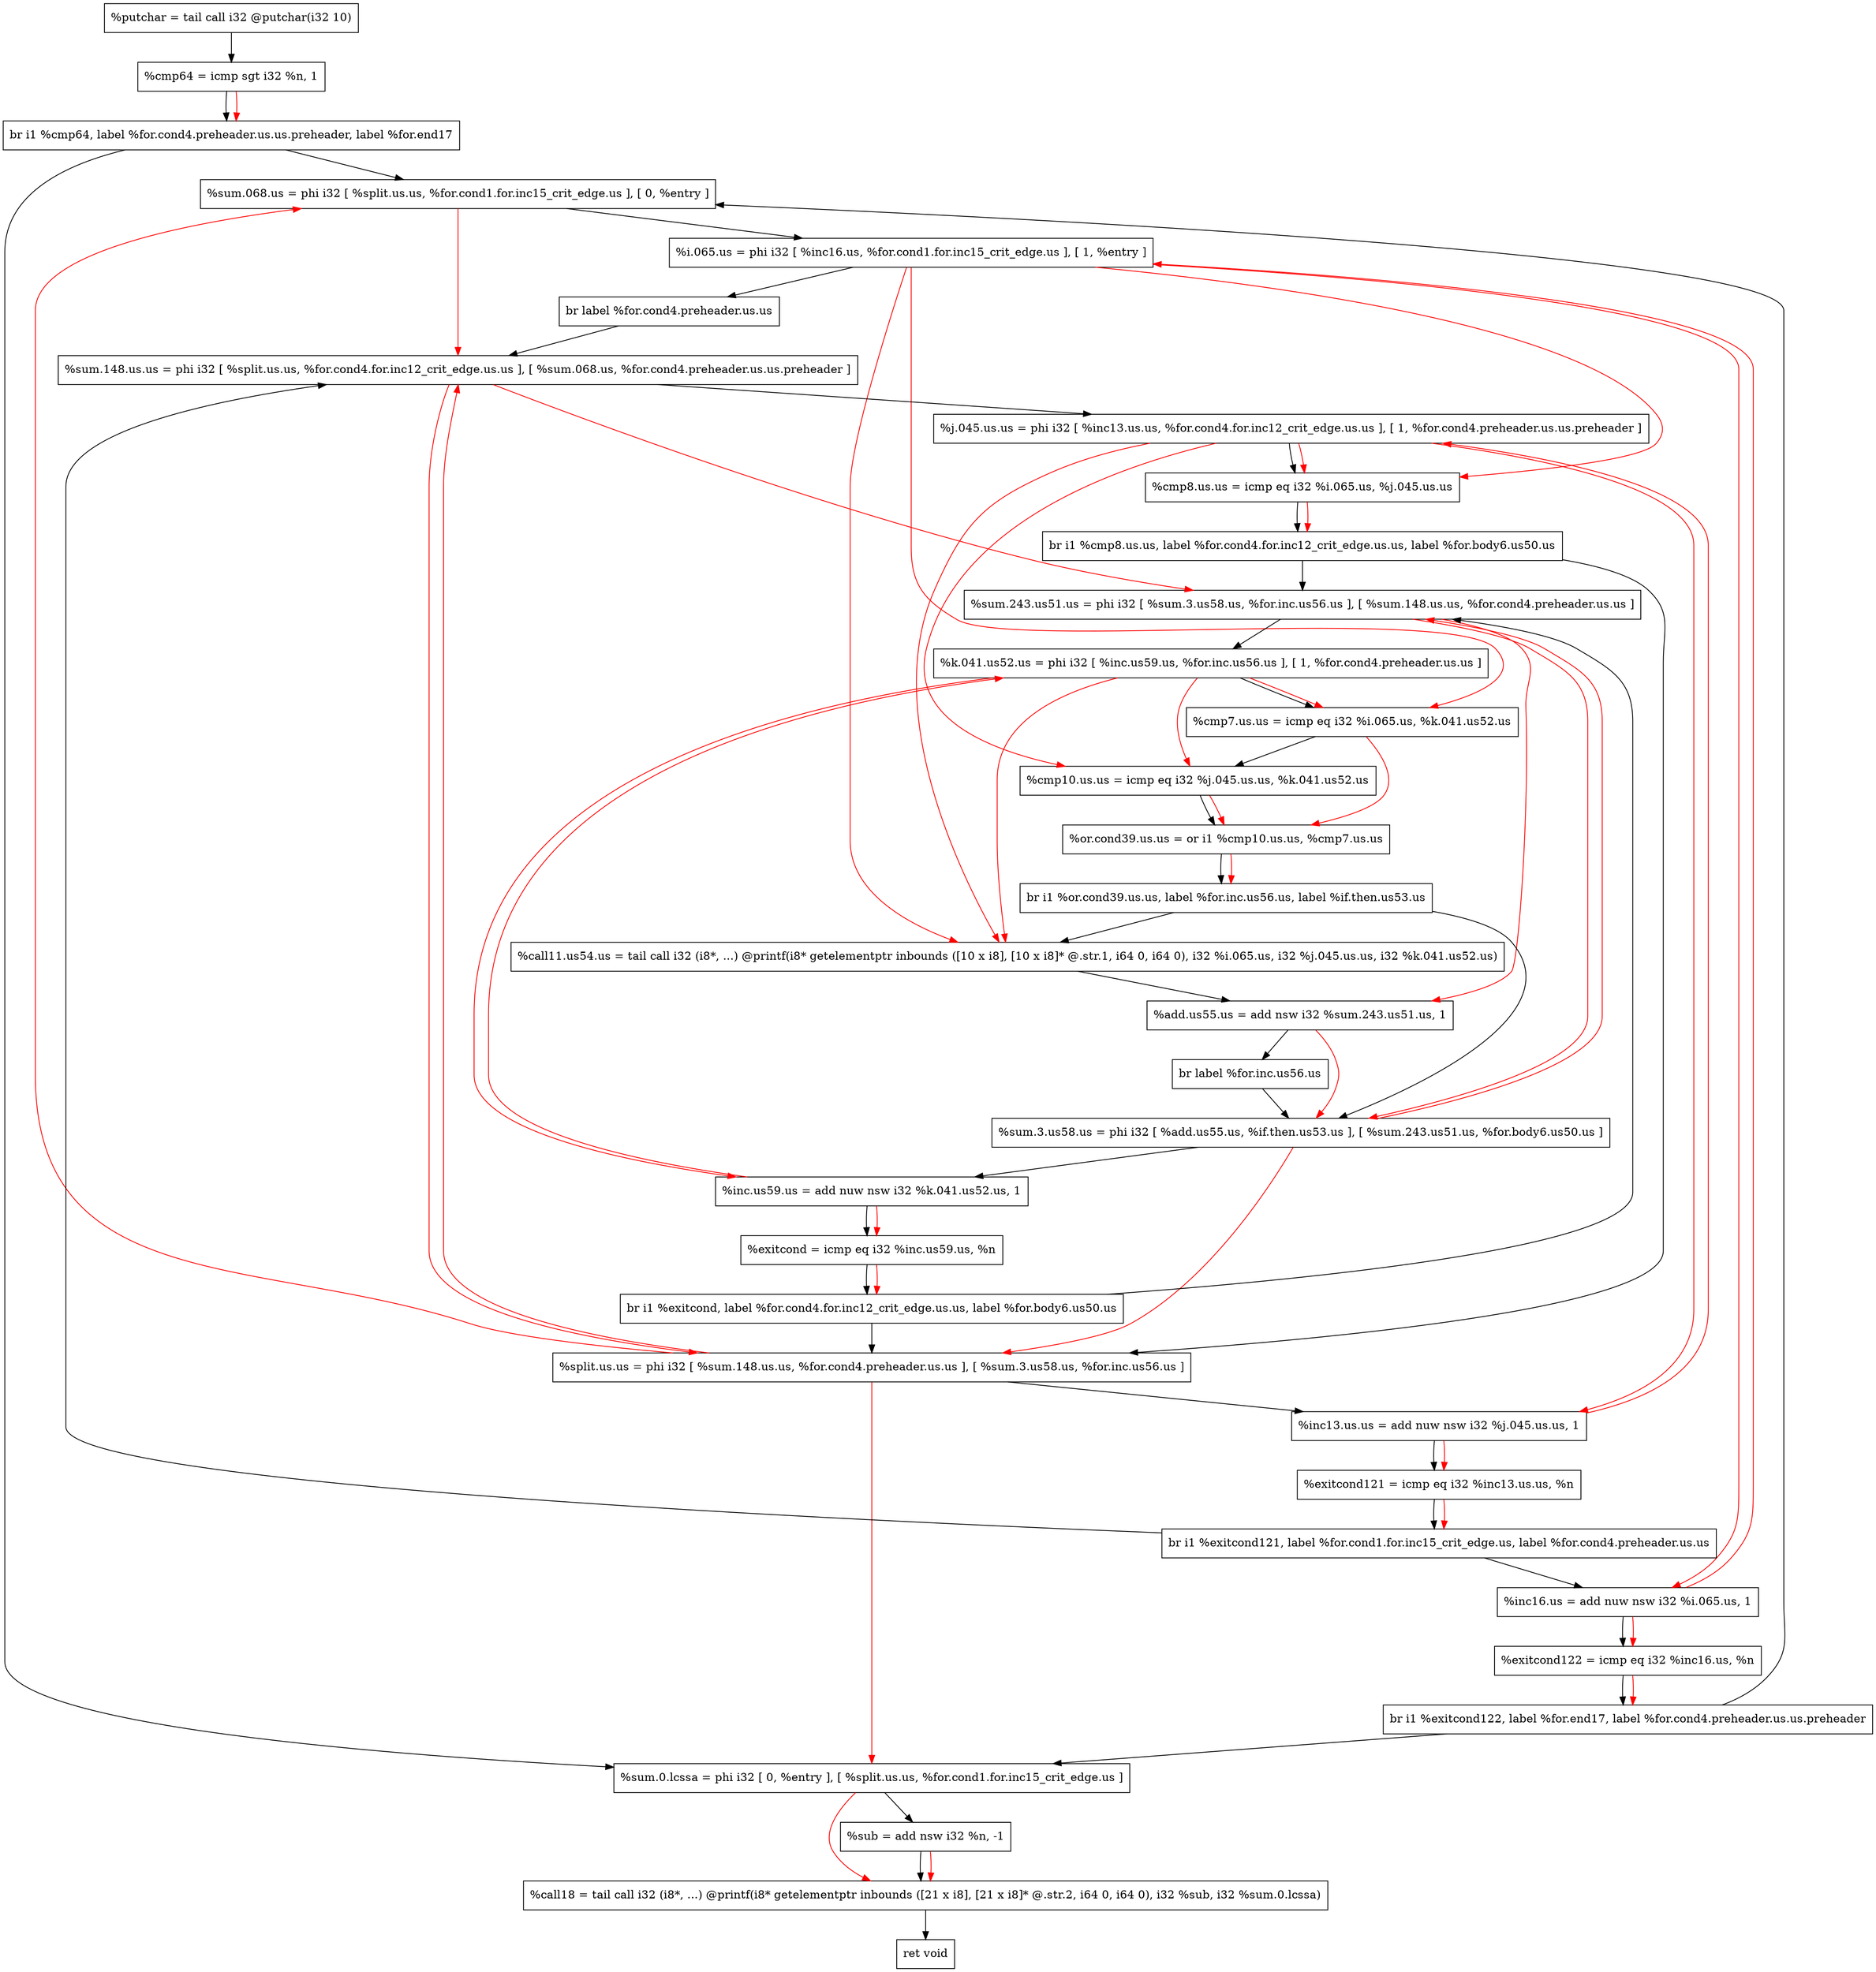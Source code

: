 digraph "CDFG for'func' function" {
	Node0x5583b978a0d0[shape=record, label="  %putchar = tail call i32 @putchar(i32 10)"];
	Node0x5583b978a1f0[shape=record, label="  %cmp64 = icmp sgt i32 %n, 1"];
	Node0x5583b9711db8[shape=record, label="  br i1 %cmp64, label %for.cond4.preheader.us.us.preheader, label %for.end17"];
	Node0x5583b978a608[shape=record, label="  %sum.068.us = phi i32 [ %split.us.us, %for.cond1.for.inc15_crit_edge.us ], [ 0, %entry ]"];
	Node0x5583b978a7f8[shape=record, label="  %i.065.us = phi i32 [ %inc16.us, %for.cond1.for.inc15_crit_edge.us ], [ 1, %entry ]"];
	Node0x5583b978a9c8[shape=record, label="  br label %for.cond4.preheader.us.us"];
	Node0x5583b978aa40[shape=record, label="  %inc16.us = add nuw nsw i32 %i.065.us, 1"];
	Node0x5583b978aab0[shape=record, label="  %exitcond122 = icmp eq i32 %inc16.us, %n"];
	Node0x5583b971d228[shape=record, label="  br i1 %exitcond122, label %for.end17, label %for.cond4.preheader.us.us.preheader"];
	Node0x5583b978ad28[shape=record, label="  %sum.148.us.us = phi i32 [ %split.us.us, %for.cond4.for.inc12_crit_edge.us.us ], [ %sum.068.us, %for.cond4.preheader.us.us.preheader ]"];
	Node0x5583b978ae58[shape=record, label="  %j.045.us.us = phi i32 [ %inc13.us.us, %for.cond4.for.inc12_crit_edge.us.us ], [ 1, %for.cond4.preheader.us.us.preheader ]"];
	Node0x5583b978af20[shape=record, label="  %cmp8.us.us = icmp eq i32 %i.065.us, %j.045.us.us"];
	Node0x5583b971d348[shape=record, label="  br i1 %cmp8.us.us, label %for.cond4.for.inc12_crit_edge.us.us, label %for.body6.us50.us"];
	Node0x5583b978b118[shape=record, label="  %split.us.us = phi i32 [ %sum.148.us.us, %for.cond4.preheader.us.us ], [ %sum.3.us58.us, %for.inc.us56.us ]"];
	Node0x5583b978b1e0[shape=record, label="  %inc13.us.us = add nuw nsw i32 %j.045.us.us, 1"];
	Node0x5583b978b250[shape=record, label="  %exitcond121 = icmp eq i32 %inc13.us.us, %n"];
	Node0x5583b971d468[shape=record, label="  br i1 %exitcond121, label %for.cond1.for.inc15_crit_edge.us, label %for.cond4.preheader.us.us"];
	Node0x5583b978b2c8[shape=record, label="  %sum.243.us51.us = phi i32 [ %sum.3.us58.us, %for.inc.us56.us ], [ %sum.148.us.us, %for.cond4.preheader.us.us ]"];
	Node0x5583b978b3f8[shape=record, label="  %k.041.us52.us = phi i32 [ %inc.us59.us, %for.inc.us56.us ], [ 1, %for.cond4.preheader.us.us ]"];
	Node0x5583b978b4c0[shape=record, label="  %cmp7.us.us = icmp eq i32 %i.065.us, %k.041.us52.us"];
	Node0x5583b978b530[shape=record, label="  %cmp10.us.us = icmp eq i32 %j.045.us.us, %k.041.us52.us"];
	Node0x5583b978b8f0[shape=record, label="  %or.cond39.us.us = or i1 %cmp10.us.us, %cmp7.us.us"];
	Node0x5583b971d588[shape=record, label="  br i1 %or.cond39.us.us, label %for.inc.us56.us, label %if.then.us53.us"];
	Node0x5583b978bda8[shape=record, label="  %call11.us54.us = tail call i32 (i8*, ...) @printf(i8* getelementptr inbounds ([10 x i8], [10 x i8]* @.str.1, i64 0, i64 0), i32 %i.065.us, i32 %j.045.us.us, i32 %k.041.us52.us)"];
	Node0x5583b978bee0[shape=record, label="  %add.us55.us = add nsw i32 %sum.243.us51.us, 1"];
	Node0x5583b978a328[shape=record, label="  br label %for.inc.us56.us"];
	Node0x5583b978bf88[shape=record, label="  %sum.3.us58.us = phi i32 [ %add.us55.us, %if.then.us53.us ], [ %sum.243.us51.us, %for.body6.us50.us ]"];
	Node0x5583b978c050[shape=record, label="  %inc.us59.us = add nuw nsw i32 %k.041.us52.us, 1"];
	Node0x5583b978c0c0[shape=record, label="  %exitcond = icmp eq i32 %inc.us59.us, %n"];
	Node0x5583b978c148[shape=record, label="  br i1 %exitcond, label %for.cond4.for.inc12_crit_edge.us.us, label %for.body6.us50.us"];
	Node0x5583b978c198[shape=record, label="  %sum.0.lcssa = phi i32 [ 0, %entry ], [ %split.us.us, %for.cond1.for.inc15_crit_edge.us ]"];
	Node0x5583b978c260[shape=record, label="  %sub = add nsw i32 %n, -1"];
	Node0x5583b978c3c0[shape=record, label="  %call18 = tail call i32 (i8*, ...) @printf(i8* getelementptr inbounds ([21 x i8], [21 x i8]* @.str.2, i64 0, i64 0), i32 %sub, i32 %sum.0.lcssa)"];
	Node0x5583b978c460[shape=record, label="  ret void"];
	Node0x5583b978a0d0 -> Node0x5583b978a1f0
	Node0x5583b978a1f0 -> Node0x5583b9711db8
	Node0x5583b9711db8 -> Node0x5583b978a608
	Node0x5583b9711db8 -> Node0x5583b978c198
	Node0x5583b978a608 -> Node0x5583b978a7f8
	Node0x5583b978a7f8 -> Node0x5583b978a9c8
	Node0x5583b978a9c8 -> Node0x5583b978ad28
	Node0x5583b978aa40 -> Node0x5583b978aab0
	Node0x5583b978aab0 -> Node0x5583b971d228
	Node0x5583b971d228 -> Node0x5583b978c198
	Node0x5583b971d228 -> Node0x5583b978a608
	Node0x5583b978ad28 -> Node0x5583b978ae58
	Node0x5583b978ae58 -> Node0x5583b978af20
	Node0x5583b978af20 -> Node0x5583b971d348
	Node0x5583b971d348 -> Node0x5583b978b118
	Node0x5583b971d348 -> Node0x5583b978b2c8
	Node0x5583b978b118 -> Node0x5583b978b1e0
	Node0x5583b978b1e0 -> Node0x5583b978b250
	Node0x5583b978b250 -> Node0x5583b971d468
	Node0x5583b971d468 -> Node0x5583b978aa40
	Node0x5583b971d468 -> Node0x5583b978ad28
	Node0x5583b978b2c8 -> Node0x5583b978b3f8
	Node0x5583b978b3f8 -> Node0x5583b978b4c0
	Node0x5583b978b4c0 -> Node0x5583b978b530
	Node0x5583b978b530 -> Node0x5583b978b8f0
	Node0x5583b978b8f0 -> Node0x5583b971d588
	Node0x5583b971d588 -> Node0x5583b978bf88
	Node0x5583b971d588 -> Node0x5583b978bda8
	Node0x5583b978bda8 -> Node0x5583b978bee0
	Node0x5583b978bee0 -> Node0x5583b978a328
	Node0x5583b978a328 -> Node0x5583b978bf88
	Node0x5583b978bf88 -> Node0x5583b978c050
	Node0x5583b978c050 -> Node0x5583b978c0c0
	Node0x5583b978c0c0 -> Node0x5583b978c148
	Node0x5583b978c148 -> Node0x5583b978b118
	Node0x5583b978c148 -> Node0x5583b978b2c8
	Node0x5583b978c198 -> Node0x5583b978c260
	Node0x5583b978c260 -> Node0x5583b978c3c0
	Node0x5583b978c3c0 -> Node0x5583b978c460
edge [color=red]
	Node0x5583b978a1f0 -> Node0x5583b9711db8
	Node0x5583b978b118 -> Node0x5583b978a608
	Node0x5583b978aa40 -> Node0x5583b978a7f8
	Node0x5583b978a7f8 -> Node0x5583b978aa40
	Node0x5583b978aa40 -> Node0x5583b978aab0
	Node0x5583b978aab0 -> Node0x5583b971d228
	Node0x5583b978b118 -> Node0x5583b978ad28
	Node0x5583b978a608 -> Node0x5583b978ad28
	Node0x5583b978b1e0 -> Node0x5583b978ae58
	Node0x5583b978a7f8 -> Node0x5583b978af20
	Node0x5583b978ae58 -> Node0x5583b978af20
	Node0x5583b978af20 -> Node0x5583b971d348
	Node0x5583b978ad28 -> Node0x5583b978b118
	Node0x5583b978bf88 -> Node0x5583b978b118
	Node0x5583b978ae58 -> Node0x5583b978b1e0
	Node0x5583b978b1e0 -> Node0x5583b978b250
	Node0x5583b978b250 -> Node0x5583b971d468
	Node0x5583b978bf88 -> Node0x5583b978b2c8
	Node0x5583b978ad28 -> Node0x5583b978b2c8
	Node0x5583b978c050 -> Node0x5583b978b3f8
	Node0x5583b978a7f8 -> Node0x5583b978b4c0
	Node0x5583b978b3f8 -> Node0x5583b978b4c0
	Node0x5583b978ae58 -> Node0x5583b978b530
	Node0x5583b978b3f8 -> Node0x5583b978b530
	Node0x5583b978b530 -> Node0x5583b978b8f0
	Node0x5583b978b4c0 -> Node0x5583b978b8f0
	Node0x5583b978b8f0 -> Node0x5583b971d588
	Node0x5583b978a7f8 -> Node0x5583b978bda8
	Node0x5583b978ae58 -> Node0x5583b978bda8
	Node0x5583b978b3f8 -> Node0x5583b978bda8
	Node0x5583b978b2c8 -> Node0x5583b978bee0
	Node0x5583b978bee0 -> Node0x5583b978bf88
	Node0x5583b978b2c8 -> Node0x5583b978bf88
	Node0x5583b978b3f8 -> Node0x5583b978c050
	Node0x5583b978c050 -> Node0x5583b978c0c0
	Node0x5583b978c0c0 -> Node0x5583b978c148
	Node0x5583b978b118 -> Node0x5583b978c198
	Node0x5583b978c260 -> Node0x5583b978c3c0
	Node0x5583b978c198 -> Node0x5583b978c3c0
}
